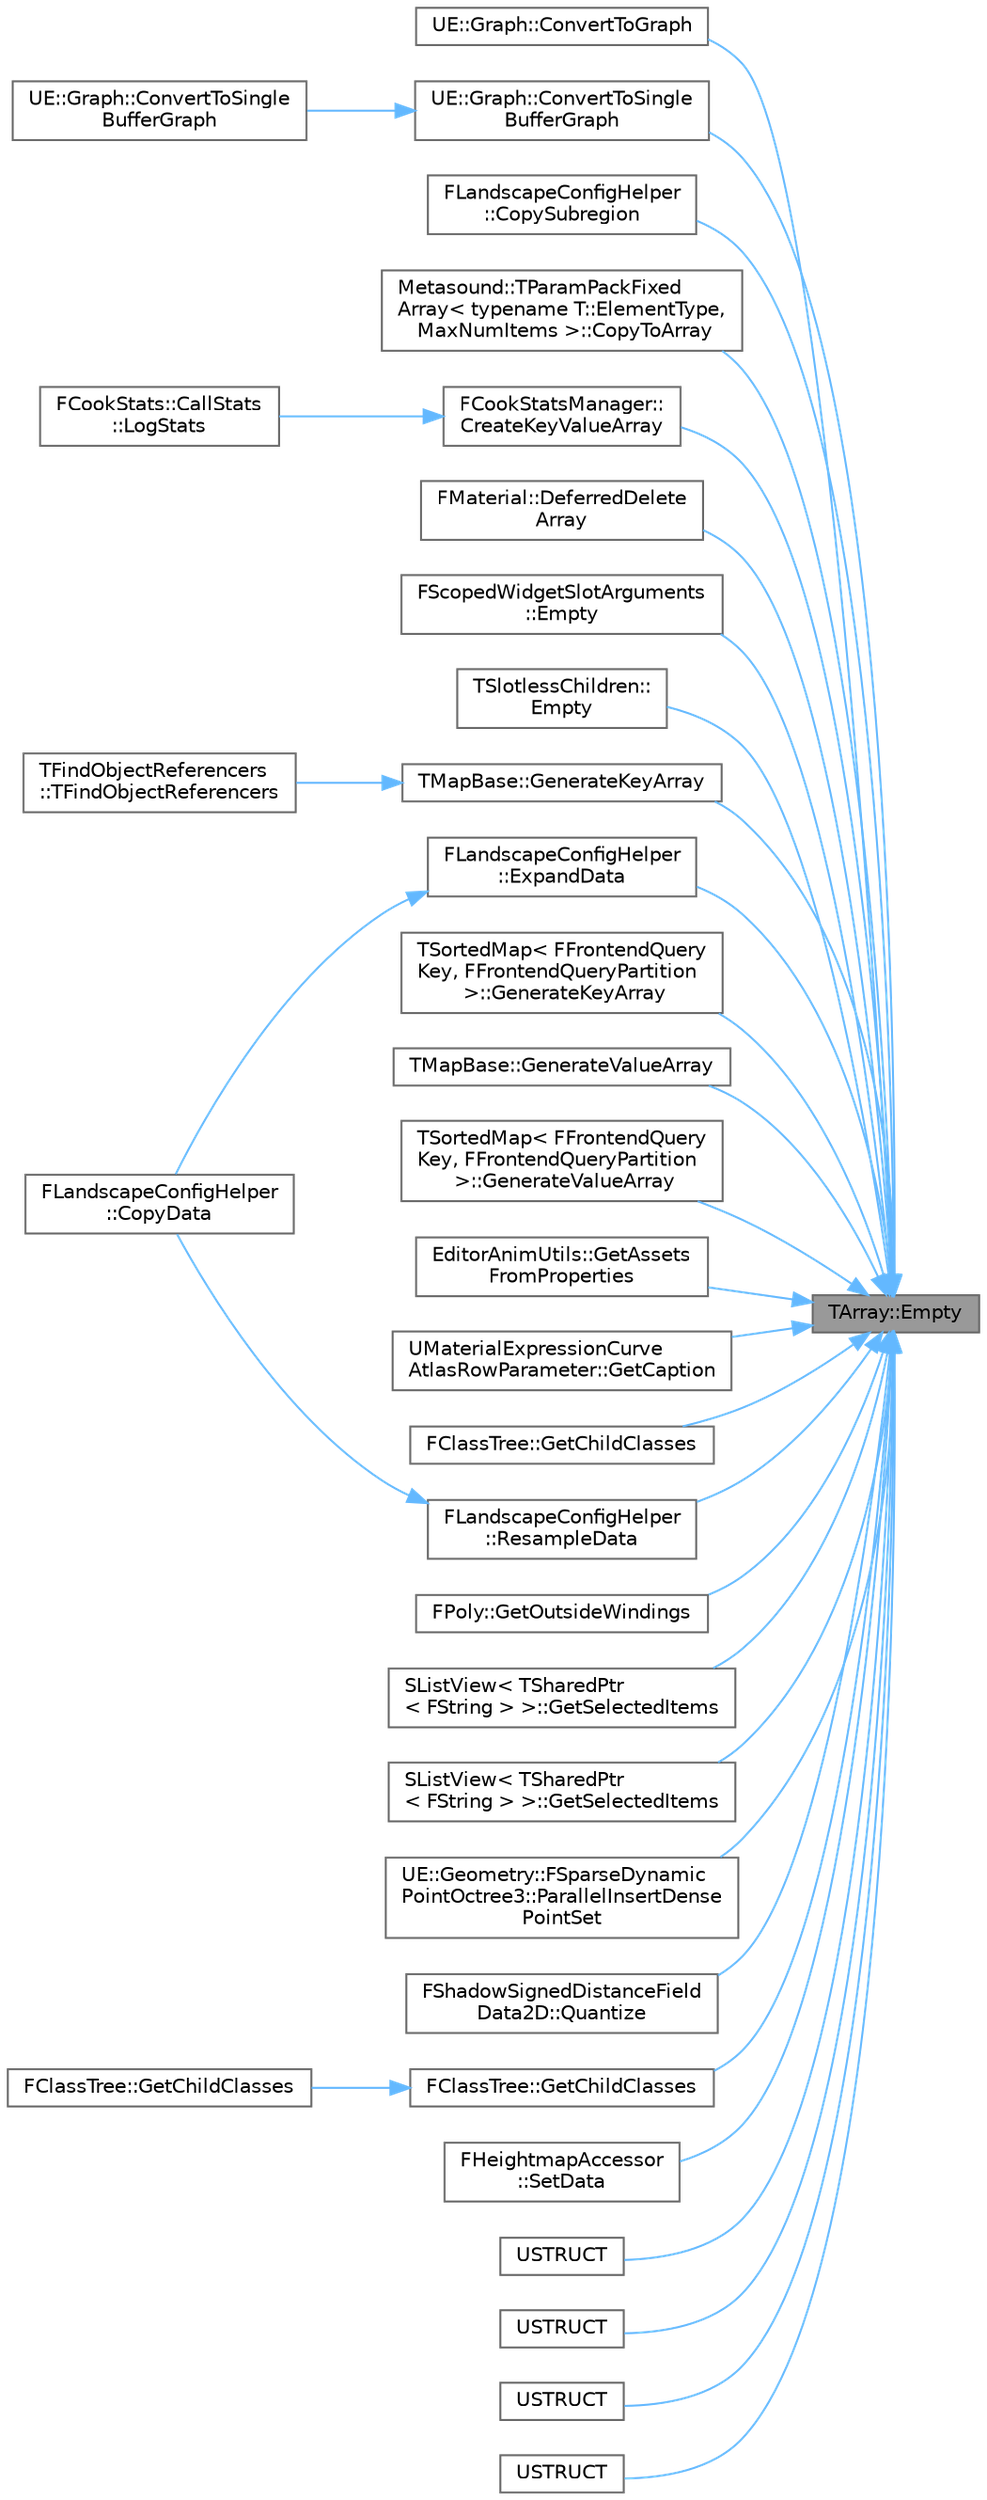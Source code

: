 digraph "TArray::Empty"
{
 // INTERACTIVE_SVG=YES
 // LATEX_PDF_SIZE
  bgcolor="transparent";
  edge [fontname=Helvetica,fontsize=10,labelfontname=Helvetica,labelfontsize=10];
  node [fontname=Helvetica,fontsize=10,shape=box,height=0.2,width=0.4];
  rankdir="RL";
  Node1 [id="Node000001",label="TArray::Empty",height=0.2,width=0.4,color="gray40", fillcolor="grey60", style="filled", fontcolor="black",tooltip="Empties the array."];
  Node1 -> Node2 [id="edge1_Node000001_Node000002",dir="back",color="steelblue1",style="solid",tooltip=" "];
  Node2 [id="Node000002",label="UE::Graph::ConvertToGraph",height=0.2,width=0.4,color="grey40", fillcolor="white", style="filled",URL="$d3/d33/namespaceUE_1_1Graph.html#aa5c899f112dccf29af8f5200170f4661",tooltip="Convert an array of Keys and a function that returns the directed edges from each Key into the Normal..."];
  Node1 -> Node3 [id="edge2_Node000001_Node000003",dir="back",color="steelblue1",style="solid",tooltip=" "];
  Node3 [id="Node000003",label="UE::Graph::ConvertToSingle\lBufferGraph",height=0.2,width=0.4,color="grey40", fillcolor="white", style="filled",URL="$d3/d33/namespaceUE_1_1Graph.html#a0c4b13297a2a105503251c7823db9b1b",tooltip="Convert an array of separately allocated edge ranges into a single buffer shared by all vertices and ..."];
  Node3 -> Node4 [id="edge3_Node000003_Node000004",dir="back",color="steelblue1",style="solid",tooltip=" "];
  Node4 [id="Node000004",label="UE::Graph::ConvertToSingle\lBufferGraph",height=0.2,width=0.4,color="grey40", fillcolor="white", style="filled",URL="$d3/d33/namespaceUE_1_1Graph.html#af04cbc9cc91d5586d63f409047700e4d",tooltip="Convert an array of separately allocated edge ranges into a single buffer shared by all vertices and ..."];
  Node1 -> Node5 [id="edge4_Node000001_Node000005",dir="back",color="steelblue1",style="solid",tooltip=" "];
  Node5 [id="Node000005",label="FLandscapeConfigHelper\l::CopySubregion",height=0.2,width=0.4,color="grey40", fillcolor="white", style="filled",URL="$d5/d57/classFLandscapeConfigHelper.html#a6ebcf588626590f136510166ba7e575a",tooltip=" "];
  Node1 -> Node6 [id="edge5_Node000001_Node000006",dir="back",color="steelblue1",style="solid",tooltip=" "];
  Node6 [id="Node000006",label="Metasound::TParamPackFixed\lArray\< typename T::ElementType,\l MaxNumItems \>::CopyToArray",height=0.2,width=0.4,color="grey40", fillcolor="white", style="filled",URL="$d6/d87/classMetasound_1_1TParamPackFixedArray.html#a95276f0fcaf5b6fe1a5720879bffef36",tooltip=" "];
  Node1 -> Node7 [id="edge6_Node000001_Node000007",dir="back",color="steelblue1",style="solid",tooltip=" "];
  Node7 [id="Node000007",label="FCookStatsManager::\lCreateKeyValueArray",height=0.2,width=0.4,color="grey40", fillcolor="white", style="filled",URL="$dd/d3c/classFCookStatsManager.html#ac7edc21e2927a647262b1c6ba319d016",tooltip="Helper to create an array of KeyValues using a single expression."];
  Node7 -> Node8 [id="edge7_Node000007_Node000008",dir="back",color="steelblue1",style="solid",tooltip=" "];
  Node8 [id="Node000008",label="FCookStats::CallStats\l::LogStats",height=0.2,width=0.4,color="grey40", fillcolor="white", style="filled",URL="$dc/d72/structFCookStats_1_1CallStats.html#a47713bdab79954e5989c8cb59168b8c8",tooltip="Used to log the instance in a common way."];
  Node1 -> Node9 [id="edge8_Node000001_Node000009",dir="back",color="steelblue1",style="solid",tooltip=" "];
  Node9 [id="Node000009",label="FMaterial::DeferredDelete\lArray",height=0.2,width=0.4,color="grey40", fillcolor="white", style="filled",URL="$db/d78/classFMaterial.html#aedf4668bb2d6d34af854511c1c693d57",tooltip=" "];
  Node1 -> Node10 [id="edge9_Node000001_Node000010",dir="back",color="steelblue1",style="solid",tooltip=" "];
  Node10 [id="Node000010",label="FScopedWidgetSlotArguments\l::Empty",height=0.2,width=0.4,color="grey40", fillcolor="white", style="filled",URL="$d9/d99/classTPanelChildren.html#a37b945819fc9925ed80dbca1330dc1ee",tooltip=" "];
  Node1 -> Node11 [id="edge10_Node000001_Node000011",dir="back",color="steelblue1",style="solid",tooltip=" "];
  Node11 [id="Node000011",label="TSlotlessChildren::\lEmpty",height=0.2,width=0.4,color="grey40", fillcolor="white", style="filled",URL="$db/dfb/classTSlotlessChildren.html#acbc7610d37358fe71b334f6647552b01",tooltip=" "];
  Node1 -> Node12 [id="edge11_Node000001_Node000012",dir="back",color="steelblue1",style="solid",tooltip=" "];
  Node12 [id="Node000012",label="FLandscapeConfigHelper\l::ExpandData",height=0.2,width=0.4,color="grey40", fillcolor="white", style="filled",URL="$d5/d57/classFLandscapeConfigHelper.html#a26b941acf7eabdb4bdcc10eef44b2cb9",tooltip=" "];
  Node12 -> Node13 [id="edge12_Node000012_Node000013",dir="back",color="steelblue1",style="solid",tooltip=" "];
  Node13 [id="Node000013",label="FLandscapeConfigHelper\l::CopyData",height=0.2,width=0.4,color="grey40", fillcolor="white", style="filled",URL="$d5/d57/classFLandscapeConfigHelper.html#aaff16fbd4fc7f08074828340704b376d",tooltip=" "];
  Node1 -> Node14 [id="edge13_Node000001_Node000014",dir="back",color="steelblue1",style="solid",tooltip=" "];
  Node14 [id="Node000014",label="TMapBase::GenerateKeyArray",height=0.2,width=0.4,color="grey40", fillcolor="white", style="filled",URL="$d8/dad/classTMapBase.html#a3032330fb22e686f83a2e46a987f1796",tooltip="Generate an array from the keys in this map."];
  Node14 -> Node15 [id="edge14_Node000014_Node000015",dir="back",color="steelblue1",style="solid",tooltip=" "];
  Node15 [id="Node000015",label="TFindObjectReferencers\l::TFindObjectReferencers",height=0.2,width=0.4,color="grey40", fillcolor="white", style="filled",URL="$d1/d9e/classTFindObjectReferencers.html#ad975031807ee2ec999a9b1233313a730",tooltip="Default constructor."];
  Node1 -> Node16 [id="edge15_Node000001_Node000016",dir="back",color="steelblue1",style="solid",tooltip=" "];
  Node16 [id="Node000016",label="TSortedMap\< FFrontendQuery\lKey, FFrontendQueryPartition\l \>::GenerateKeyArray",height=0.2,width=0.4,color="grey40", fillcolor="white", style="filled",URL="$d6/d24/classTSortedMap.html#a6873b9505b7efa0163e01aff08b144cb",tooltip=" "];
  Node1 -> Node17 [id="edge16_Node000001_Node000017",dir="back",color="steelblue1",style="solid",tooltip=" "];
  Node17 [id="Node000017",label="TMapBase::GenerateValueArray",height=0.2,width=0.4,color="grey40", fillcolor="white", style="filled",URL="$d8/dad/classTMapBase.html#a261a012462a0f5c6a418d12eefbcc43d",tooltip="Generate an array from the values in this map."];
  Node1 -> Node18 [id="edge17_Node000001_Node000018",dir="back",color="steelblue1",style="solid",tooltip=" "];
  Node18 [id="Node000018",label="TSortedMap\< FFrontendQuery\lKey, FFrontendQueryPartition\l \>::GenerateValueArray",height=0.2,width=0.4,color="grey40", fillcolor="white", style="filled",URL="$d6/d24/classTSortedMap.html#a2ea0616641cbf06a919459e5d6e37e00",tooltip=" "];
  Node1 -> Node19 [id="edge18_Node000001_Node000019",dir="back",color="steelblue1",style="solid",tooltip=" "];
  Node19 [id="Node000019",label="EditorAnimUtils::GetAssets\lFromProperties",height=0.2,width=0.4,color="grey40", fillcolor="white", style="filled",URL="$db/d52/namespaceEditorAnimUtils.html#aff6ba517aef2ffd66fd6342d86160e95",tooltip=" "];
  Node1 -> Node20 [id="edge19_Node000001_Node000020",dir="back",color="steelblue1",style="solid",tooltip=" "];
  Node20 [id="Node000020",label="UMaterialExpressionCurve\lAtlasRowParameter::GetCaption",height=0.2,width=0.4,color="grey40", fillcolor="white", style="filled",URL="$d9/d3d/classUMaterialExpressionCurveAtlasRowParameter.html#a9c29d51f2b5deeeb873a90095f1ed0ce",tooltip=" "];
  Node1 -> Node21 [id="edge20_Node000001_Node000021",dir="back",color="steelblue1",style="solid",tooltip=" "];
  Node21 [id="Node000021",label="FClassTree::GetChildClasses",height=0.2,width=0.4,color="grey40", fillcolor="white", style="filled",URL="$de/d1f/classFClassTree.html#a111de61f3b2b2ea2bf5ed013f7761c84",tooltip="Retrieve the child nodes of this node."];
  Node1 -> Node22 [id="edge21_Node000001_Node000022",dir="back",color="steelblue1",style="solid",tooltip=" "];
  Node22 [id="Node000022",label="FClassTree::GetChildClasses",height=0.2,width=0.4,color="grey40", fillcolor="white", style="filled",URL="$de/d1f/classFClassTree.html#aebd9f2e1f18630c9f0c6c14ce26a475c",tooltip="Retrieve the child nodes of this node."];
  Node22 -> Node23 [id="edge22_Node000022_Node000023",dir="back",color="steelblue1",style="solid",tooltip=" "];
  Node23 [id="Node000023",label="FClassTree::GetChildClasses",height=0.2,width=0.4,color="grey40", fillcolor="white", style="filled",URL="$de/d1f/classFClassTree.html#a16e0b81c46ca784c62b1d4d58b55f28d",tooltip="Retrieve the child nodes of this node that match the flags specified."];
  Node1 -> Node24 [id="edge23_Node000001_Node000024",dir="back",color="steelblue1",style="solid",tooltip=" "];
  Node24 [id="Node000024",label="FPoly::GetOutsideWindings",height=0.2,width=0.4,color="grey40", fillcolor="white", style="filled",URL="$dd/dbb/classFPoly.html#a1cfcd08899aa2d7f6f84685714e8beb1",tooltip="Takes a set of polygons and returns a vertex array representing the outside winding for them."];
  Node1 -> Node25 [id="edge24_Node000001_Node000025",dir="back",color="steelblue1",style="solid",tooltip=" "];
  Node25 [id="Node000025",label="SListView\< TSharedPtr\l\< FString \> \>::GetSelectedItems",height=0.2,width=0.4,color="grey40", fillcolor="white", style="filled",URL="$d1/dc1/classSListView.html#ad82599a19f46972d5779f0c2da143b51",tooltip=" "];
  Node1 -> Node26 [id="edge25_Node000001_Node000026",dir="back",color="steelblue1",style="solid",tooltip=" "];
  Node26 [id="Node000026",label="SListView\< TSharedPtr\l\< FString \> \>::GetSelectedItems",height=0.2,width=0.4,color="grey40", fillcolor="white", style="filled",URL="$d1/dc1/classSListView.html#a5317a96243f6d3b6bf6e9dc1cf5e7829",tooltip=" "];
  Node1 -> Node27 [id="edge26_Node000001_Node000027",dir="back",color="steelblue1",style="solid",tooltip=" "];
  Node27 [id="Node000027",label="UE::Geometry::FSparseDynamic\lPointOctree3::ParallelInsertDense\lPointSet",height=0.2,width=0.4,color="grey40", fillcolor="white", style="filled",URL="$d4/dcf/classUE_1_1Geometry_1_1FSparseDynamicPointOctree3.html#a4dd5e627ca0df8e0fcd0bd51802fc870",tooltip="Insert a set of dense points with IDs in range [0, MaxPointID-1], in parallel."];
  Node1 -> Node28 [id="edge27_Node000001_Node000028",dir="back",color="steelblue1",style="solid",tooltip=" "];
  Node28 [id="Node000028",label="FShadowSignedDistanceField\lData2D::Quantize",height=0.2,width=0.4,color="grey40", fillcolor="white", style="filled",URL="$d4/ddb/classFShadowSignedDistanceFieldData2D.html#a1dfc25c353bc3883d34110aa7f1b2e78",tooltip=" "];
  Node1 -> Node29 [id="edge28_Node000001_Node000029",dir="back",color="steelblue1",style="solid",tooltip=" "];
  Node29 [id="Node000029",label="FLandscapeConfigHelper\l::ResampleData",height=0.2,width=0.4,color="grey40", fillcolor="white", style="filled",URL="$d5/d57/classFLandscapeConfigHelper.html#a7bcaa423ca4bebc022be7b0a3720450d",tooltip=" "];
  Node29 -> Node13 [id="edge29_Node000029_Node000013",dir="back",color="steelblue1",style="solid",tooltip=" "];
  Node1 -> Node30 [id="edge30_Node000001_Node000030",dir="back",color="steelblue1",style="solid",tooltip=" "];
  Node30 [id="Node000030",label="FHeightmapAccessor\l::SetData",height=0.2,width=0.4,color="grey40", fillcolor="white", style="filled",URL="$de/d23/structFHeightmapAccessor.html#aa60354944463e486900c93cd35304118",tooltip=" "];
  Node1 -> Node31 [id="edge31_Node000001_Node000031",dir="back",color="steelblue1",style="solid",tooltip=" "];
  Node31 [id="Node000031",label="USTRUCT",height=0.2,width=0.4,color="grey40", fillcolor="white", style="filled",URL="$d2/d3f/Console_8h.html#a542b47f407cf53202d16578ff3dac467",tooltip="Node for storing an auto-complete tree based on each char in the command."];
  Node1 -> Node32 [id="edge32_Node000001_Node000032",dir="back",color="steelblue1",style="solid",tooltip=" "];
  Node32 [id="Node000032",label="USTRUCT",height=0.2,width=0.4,color="grey40", fillcolor="white", style="filled",URL="$d2/d21/AggregateGeom_8h.html#adc0ca4aa5878b7d45e08368c737624f4",tooltip="Container for an aggregate of collision shapes."];
  Node1 -> Node33 [id="edge33_Node000001_Node000033",dir="back",color="steelblue1",style="solid",tooltip=" "];
  Node33 [id="Node000033",label="USTRUCT",height=0.2,width=0.4,color="grey40", fillcolor="white", style="filled",URL="$df/d12/MaterialLayersFunctions_8h.html#ab9758862390b3cc3bb5141640ae820a5",tooltip=" "];
  Node1 -> Node34 [id="edge34_Node000001_Node000034",dir="back",color="steelblue1",style="solid",tooltip=" "];
  Node34 [id="Node000034",label="USTRUCT",height=0.2,width=0.4,color="grey40", fillcolor="white", style="filled",URL="$d0/d8a/AnimSequence_8h.html#ab60c9649e49ce482ac92e6d14bb77dec",tooltip="Keyframe position data for one track."];
}
